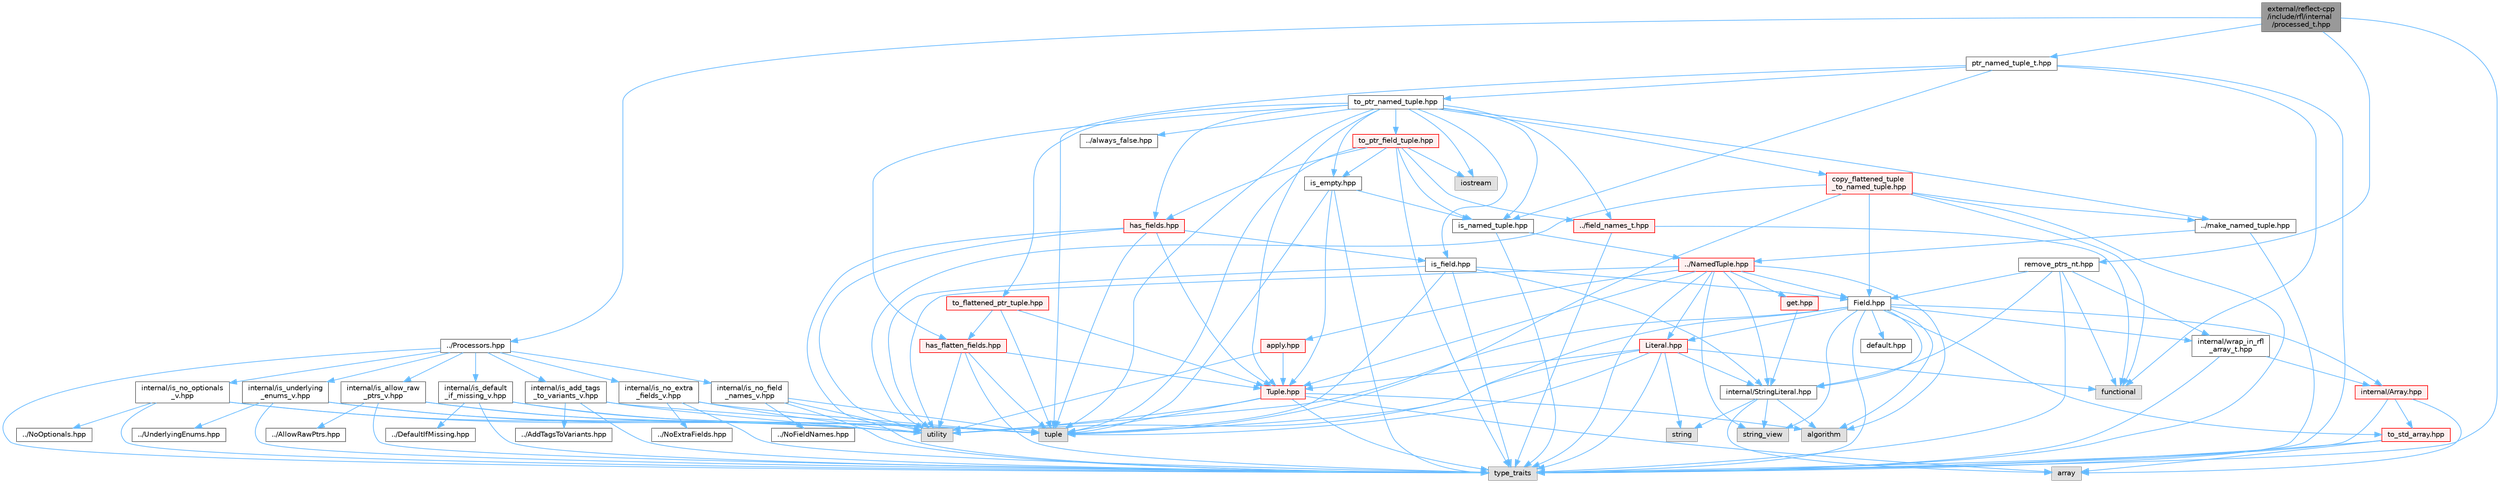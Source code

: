 digraph "external/reflect-cpp/include/rfl/internal/processed_t.hpp"
{
 // LATEX_PDF_SIZE
  bgcolor="transparent";
  edge [fontname=Helvetica,fontsize=10,labelfontname=Helvetica,labelfontsize=10];
  node [fontname=Helvetica,fontsize=10,shape=box,height=0.2,width=0.4];
  Node1 [id="Node000001",label="external/reflect-cpp\l/include/rfl/internal\l/processed_t.hpp",height=0.2,width=0.4,color="gray40", fillcolor="grey60", style="filled", fontcolor="black",tooltip=" "];
  Node1 -> Node2 [id="edge1_Node000001_Node000002",color="steelblue1",style="solid",tooltip=" "];
  Node2 [id="Node000002",label="type_traits",height=0.2,width=0.4,color="grey60", fillcolor="#E0E0E0", style="filled",tooltip=" "];
  Node1 -> Node3 [id="edge2_Node000001_Node000003",color="steelblue1",style="solid",tooltip=" "];
  Node3 [id="Node000003",label="../Processors.hpp",height=0.2,width=0.4,color="grey40", fillcolor="white", style="filled",URL="$_processors_8hpp.html",tooltip=" "];
  Node3 -> Node2 [id="edge3_Node000003_Node000002",color="steelblue1",style="solid",tooltip=" "];
  Node3 -> Node4 [id="edge4_Node000003_Node000004",color="steelblue1",style="solid",tooltip=" "];
  Node4 [id="Node000004",label="internal/is_add_tags\l_to_variants_v.hpp",height=0.2,width=0.4,color="grey40", fillcolor="white", style="filled",URL="$is__add__tags__to__variants__v_8hpp.html",tooltip=" "];
  Node4 -> Node5 [id="edge5_Node000004_Node000005",color="steelblue1",style="solid",tooltip=" "];
  Node5 [id="Node000005",label="tuple",height=0.2,width=0.4,color="grey60", fillcolor="#E0E0E0", style="filled",tooltip=" "];
  Node4 -> Node2 [id="edge6_Node000004_Node000002",color="steelblue1",style="solid",tooltip=" "];
  Node4 -> Node6 [id="edge7_Node000004_Node000006",color="steelblue1",style="solid",tooltip=" "];
  Node6 [id="Node000006",label="utility",height=0.2,width=0.4,color="grey60", fillcolor="#E0E0E0", style="filled",tooltip=" "];
  Node4 -> Node7 [id="edge8_Node000004_Node000007",color="steelblue1",style="solid",tooltip=" "];
  Node7 [id="Node000007",label="../AddTagsToVariants.hpp",height=0.2,width=0.4,color="grey40", fillcolor="white", style="filled",URL="$_add_tags_to_variants_8hpp.html",tooltip=" "];
  Node3 -> Node8 [id="edge9_Node000003_Node000008",color="steelblue1",style="solid",tooltip=" "];
  Node8 [id="Node000008",label="internal/is_allow_raw\l_ptrs_v.hpp",height=0.2,width=0.4,color="grey40", fillcolor="white", style="filled",URL="$is__allow__raw__ptrs__v_8hpp.html",tooltip=" "];
  Node8 -> Node5 [id="edge10_Node000008_Node000005",color="steelblue1",style="solid",tooltip=" "];
  Node8 -> Node2 [id="edge11_Node000008_Node000002",color="steelblue1",style="solid",tooltip=" "];
  Node8 -> Node6 [id="edge12_Node000008_Node000006",color="steelblue1",style="solid",tooltip=" "];
  Node8 -> Node9 [id="edge13_Node000008_Node000009",color="steelblue1",style="solid",tooltip=" "];
  Node9 [id="Node000009",label="../AllowRawPtrs.hpp",height=0.2,width=0.4,color="grey40", fillcolor="white", style="filled",URL="$_allow_raw_ptrs_8hpp.html",tooltip=" "];
  Node3 -> Node10 [id="edge14_Node000003_Node000010",color="steelblue1",style="solid",tooltip=" "];
  Node10 [id="Node000010",label="internal/is_default\l_if_missing_v.hpp",height=0.2,width=0.4,color="grey40", fillcolor="white", style="filled",URL="$is__default__if__missing__v_8hpp.html",tooltip=" "];
  Node10 -> Node5 [id="edge15_Node000010_Node000005",color="steelblue1",style="solid",tooltip=" "];
  Node10 -> Node2 [id="edge16_Node000010_Node000002",color="steelblue1",style="solid",tooltip=" "];
  Node10 -> Node6 [id="edge17_Node000010_Node000006",color="steelblue1",style="solid",tooltip=" "];
  Node10 -> Node11 [id="edge18_Node000010_Node000011",color="steelblue1",style="solid",tooltip=" "];
  Node11 [id="Node000011",label="../DefaultIfMissing.hpp",height=0.2,width=0.4,color="grey40", fillcolor="white", style="filled",URL="$_default_if_missing_8hpp.html",tooltip=" "];
  Node3 -> Node12 [id="edge19_Node000003_Node000012",color="steelblue1",style="solid",tooltip=" "];
  Node12 [id="Node000012",label="internal/is_no_extra\l_fields_v.hpp",height=0.2,width=0.4,color="grey40", fillcolor="white", style="filled",URL="$is__no__extra__fields__v_8hpp.html",tooltip=" "];
  Node12 -> Node5 [id="edge20_Node000012_Node000005",color="steelblue1",style="solid",tooltip=" "];
  Node12 -> Node2 [id="edge21_Node000012_Node000002",color="steelblue1",style="solid",tooltip=" "];
  Node12 -> Node6 [id="edge22_Node000012_Node000006",color="steelblue1",style="solid",tooltip=" "];
  Node12 -> Node13 [id="edge23_Node000012_Node000013",color="steelblue1",style="solid",tooltip=" "];
  Node13 [id="Node000013",label="../NoExtraFields.hpp",height=0.2,width=0.4,color="grey40", fillcolor="white", style="filled",URL="$_no_extra_fields_8hpp.html",tooltip=" "];
  Node3 -> Node14 [id="edge24_Node000003_Node000014",color="steelblue1",style="solid",tooltip=" "];
  Node14 [id="Node000014",label="internal/is_no_field\l_names_v.hpp",height=0.2,width=0.4,color="grey40", fillcolor="white", style="filled",URL="$is__no__field__names__v_8hpp.html",tooltip=" "];
  Node14 -> Node5 [id="edge25_Node000014_Node000005",color="steelblue1",style="solid",tooltip=" "];
  Node14 -> Node2 [id="edge26_Node000014_Node000002",color="steelblue1",style="solid",tooltip=" "];
  Node14 -> Node6 [id="edge27_Node000014_Node000006",color="steelblue1",style="solid",tooltip=" "];
  Node14 -> Node15 [id="edge28_Node000014_Node000015",color="steelblue1",style="solid",tooltip=" "];
  Node15 [id="Node000015",label="../NoFieldNames.hpp",height=0.2,width=0.4,color="grey40", fillcolor="white", style="filled",URL="$_no_field_names_8hpp.html",tooltip=" "];
  Node3 -> Node16 [id="edge29_Node000003_Node000016",color="steelblue1",style="solid",tooltip=" "];
  Node16 [id="Node000016",label="internal/is_no_optionals\l_v.hpp",height=0.2,width=0.4,color="grey40", fillcolor="white", style="filled",URL="$is__no__optionals__v_8hpp.html",tooltip=" "];
  Node16 -> Node5 [id="edge30_Node000016_Node000005",color="steelblue1",style="solid",tooltip=" "];
  Node16 -> Node2 [id="edge31_Node000016_Node000002",color="steelblue1",style="solid",tooltip=" "];
  Node16 -> Node6 [id="edge32_Node000016_Node000006",color="steelblue1",style="solid",tooltip=" "];
  Node16 -> Node17 [id="edge33_Node000016_Node000017",color="steelblue1",style="solid",tooltip=" "];
  Node17 [id="Node000017",label="../NoOptionals.hpp",height=0.2,width=0.4,color="grey40", fillcolor="white", style="filled",URL="$_no_optionals_8hpp.html",tooltip=" "];
  Node3 -> Node18 [id="edge34_Node000003_Node000018",color="steelblue1",style="solid",tooltip=" "];
  Node18 [id="Node000018",label="internal/is_underlying\l_enums_v.hpp",height=0.2,width=0.4,color="grey40", fillcolor="white", style="filled",URL="$is__underlying__enums__v_8hpp.html",tooltip=" "];
  Node18 -> Node5 [id="edge35_Node000018_Node000005",color="steelblue1",style="solid",tooltip=" "];
  Node18 -> Node2 [id="edge36_Node000018_Node000002",color="steelblue1",style="solid",tooltip=" "];
  Node18 -> Node6 [id="edge37_Node000018_Node000006",color="steelblue1",style="solid",tooltip=" "];
  Node18 -> Node19 [id="edge38_Node000018_Node000019",color="steelblue1",style="solid",tooltip=" "];
  Node19 [id="Node000019",label="../UnderlyingEnums.hpp",height=0.2,width=0.4,color="grey40", fillcolor="white", style="filled",URL="$_underlying_enums_8hpp.html",tooltip=" "];
  Node1 -> Node20 [id="edge39_Node000001_Node000020",color="steelblue1",style="solid",tooltip=" "];
  Node20 [id="Node000020",label="ptr_named_tuple_t.hpp",height=0.2,width=0.4,color="grey40", fillcolor="white", style="filled",URL="$ptr__named__tuple__t_8hpp.html",tooltip=" "];
  Node20 -> Node21 [id="edge40_Node000020_Node000021",color="steelblue1",style="solid",tooltip=" "];
  Node21 [id="Node000021",label="functional",height=0.2,width=0.4,color="grey60", fillcolor="#E0E0E0", style="filled",tooltip=" "];
  Node20 -> Node5 [id="edge41_Node000020_Node000005",color="steelblue1",style="solid",tooltip=" "];
  Node20 -> Node2 [id="edge42_Node000020_Node000002",color="steelblue1",style="solid",tooltip=" "];
  Node20 -> Node22 [id="edge43_Node000020_Node000022",color="steelblue1",style="solid",tooltip=" "];
  Node22 [id="Node000022",label="is_named_tuple.hpp",height=0.2,width=0.4,color="grey40", fillcolor="white", style="filled",URL="$is__named__tuple_8hpp.html",tooltip=" "];
  Node22 -> Node2 [id="edge44_Node000022_Node000002",color="steelblue1",style="solid",tooltip=" "];
  Node22 -> Node23 [id="edge45_Node000022_Node000023",color="steelblue1",style="solid",tooltip=" "];
  Node23 [id="Node000023",label="../NamedTuple.hpp",height=0.2,width=0.4,color="red", fillcolor="#FFF0F0", style="filled",URL="$_named_tuple_8hpp.html",tooltip=" "];
  Node23 -> Node24 [id="edge46_Node000023_Node000024",color="steelblue1",style="solid",tooltip=" "];
  Node24 [id="Node000024",label="algorithm",height=0.2,width=0.4,color="grey60", fillcolor="#E0E0E0", style="filled",tooltip=" "];
  Node23 -> Node25 [id="edge47_Node000023_Node000025",color="steelblue1",style="solid",tooltip=" "];
  Node25 [id="Node000025",label="string_view",height=0.2,width=0.4,color="grey60", fillcolor="#E0E0E0", style="filled",tooltip=" "];
  Node23 -> Node2 [id="edge48_Node000023_Node000002",color="steelblue1",style="solid",tooltip=" "];
  Node23 -> Node6 [id="edge49_Node000023_Node000006",color="steelblue1",style="solid",tooltip=" "];
  Node23 -> Node26 [id="edge50_Node000023_Node000026",color="steelblue1",style="solid",tooltip=" "];
  Node26 [id="Node000026",label="Field.hpp",height=0.2,width=0.4,color="grey40", fillcolor="white", style="filled",URL="$_field_8hpp.html",tooltip=" "];
  Node26 -> Node24 [id="edge51_Node000026_Node000024",color="steelblue1",style="solid",tooltip=" "];
  Node26 -> Node25 [id="edge52_Node000026_Node000025",color="steelblue1",style="solid",tooltip=" "];
  Node26 -> Node5 [id="edge53_Node000026_Node000005",color="steelblue1",style="solid",tooltip=" "];
  Node26 -> Node2 [id="edge54_Node000026_Node000002",color="steelblue1",style="solid",tooltip=" "];
  Node26 -> Node6 [id="edge55_Node000026_Node000006",color="steelblue1",style="solid",tooltip=" "];
  Node26 -> Node27 [id="edge56_Node000026_Node000027",color="steelblue1",style="solid",tooltip=" "];
  Node27 [id="Node000027",label="Literal.hpp",height=0.2,width=0.4,color="red", fillcolor="#FFF0F0", style="filled",URL="$_literal_8hpp.html",tooltip=" "];
  Node27 -> Node21 [id="edge57_Node000027_Node000021",color="steelblue1",style="solid",tooltip=" "];
  Node27 -> Node30 [id="edge58_Node000027_Node000030",color="steelblue1",style="solid",tooltip=" "];
  Node30 [id="Node000030",label="string",height=0.2,width=0.4,color="grey60", fillcolor="#E0E0E0", style="filled",tooltip=" "];
  Node27 -> Node5 [id="edge59_Node000027_Node000005",color="steelblue1",style="solid",tooltip=" "];
  Node27 -> Node2 [id="edge60_Node000027_Node000002",color="steelblue1",style="solid",tooltip=" "];
  Node27 -> Node6 [id="edge61_Node000027_Node000006",color="steelblue1",style="solid",tooltip=" "];
  Node27 -> Node38 [id="edge62_Node000027_Node000038",color="steelblue1",style="solid",tooltip=" "];
  Node38 [id="Node000038",label="Tuple.hpp",height=0.2,width=0.4,color="red", fillcolor="#FFF0F0", style="filled",URL="$_tuple_8hpp.html",tooltip=" "];
  Node38 -> Node24 [id="edge63_Node000038_Node000024",color="steelblue1",style="solid",tooltip=" "];
  Node38 -> Node33 [id="edge64_Node000038_Node000033",color="steelblue1",style="solid",tooltip=" "];
  Node33 [id="Node000033",label="array",height=0.2,width=0.4,color="grey60", fillcolor="#E0E0E0", style="filled",tooltip=" "];
  Node38 -> Node5 [id="edge65_Node000038_Node000005",color="steelblue1",style="solid",tooltip=" "];
  Node38 -> Node2 [id="edge66_Node000038_Node000002",color="steelblue1",style="solid",tooltip=" "];
  Node38 -> Node6 [id="edge67_Node000038_Node000006",color="steelblue1",style="solid",tooltip=" "];
  Node27 -> Node46 [id="edge68_Node000027_Node000046",color="steelblue1",style="solid",tooltip=" "];
  Node46 [id="Node000046",label="internal/StringLiteral.hpp",height=0.2,width=0.4,color="grey40", fillcolor="white", style="filled",URL="$_string_literal_8hpp.html",tooltip=" "];
  Node46 -> Node24 [id="edge69_Node000046_Node000024",color="steelblue1",style="solid",tooltip=" "];
  Node46 -> Node33 [id="edge70_Node000046_Node000033",color="steelblue1",style="solid",tooltip=" "];
  Node46 -> Node30 [id="edge71_Node000046_Node000030",color="steelblue1",style="solid",tooltip=" "];
  Node46 -> Node25 [id="edge72_Node000046_Node000025",color="steelblue1",style="solid",tooltip=" "];
  Node26 -> Node48 [id="edge73_Node000026_Node000048",color="steelblue1",style="solid",tooltip=" "];
  Node48 [id="Node000048",label="default.hpp",height=0.2,width=0.4,color="grey40", fillcolor="white", style="filled",URL="$default_8hpp.html",tooltip=" "];
  Node26 -> Node49 [id="edge74_Node000026_Node000049",color="steelblue1",style="solid",tooltip=" "];
  Node49 [id="Node000049",label="internal/Array.hpp",height=0.2,width=0.4,color="red", fillcolor="#FFF0F0", style="filled",URL="$_array_8hpp.html",tooltip=" "];
  Node49 -> Node33 [id="edge75_Node000049_Node000033",color="steelblue1",style="solid",tooltip=" "];
  Node49 -> Node2 [id="edge76_Node000049_Node000002",color="steelblue1",style="solid",tooltip=" "];
  Node49 -> Node51 [id="edge77_Node000049_Node000051",color="steelblue1",style="solid",tooltip=" "];
  Node51 [id="Node000051",label="to_std_array.hpp",height=0.2,width=0.4,color="red", fillcolor="#FFF0F0", style="filled",URL="$to__std__array_8hpp.html",tooltip=" "];
  Node51 -> Node33 [id="edge78_Node000051_Node000033",color="steelblue1",style="solid",tooltip=" "];
  Node51 -> Node2 [id="edge79_Node000051_Node000002",color="steelblue1",style="solid",tooltip=" "];
  Node26 -> Node46 [id="edge80_Node000026_Node000046",color="steelblue1",style="solid",tooltip=" "];
  Node26 -> Node51 [id="edge81_Node000026_Node000051",color="steelblue1",style="solid",tooltip=" "];
  Node26 -> Node52 [id="edge82_Node000026_Node000052",color="steelblue1",style="solid",tooltip=" "];
  Node52 [id="Node000052",label="internal/wrap_in_rfl\l_array_t.hpp",height=0.2,width=0.4,color="grey40", fillcolor="white", style="filled",URL="$wrap__in__rfl__array__t_8hpp.html",tooltip=" "];
  Node52 -> Node2 [id="edge83_Node000052_Node000002",color="steelblue1",style="solid",tooltip=" "];
  Node52 -> Node49 [id="edge84_Node000052_Node000049",color="steelblue1",style="solid",tooltip=" "];
  Node23 -> Node27 [id="edge85_Node000023_Node000027",color="steelblue1",style="solid",tooltip=" "];
  Node23 -> Node38 [id="edge86_Node000023_Node000038",color="steelblue1",style="solid",tooltip=" "];
  Node23 -> Node53 [id="edge87_Node000023_Node000053",color="steelblue1",style="solid",tooltip=" "];
  Node53 [id="Node000053",label="apply.hpp",height=0.2,width=0.4,color="red", fillcolor="#FFF0F0", style="filled",URL="$apply_8hpp.html",tooltip=" "];
  Node53 -> Node6 [id="edge88_Node000053_Node000006",color="steelblue1",style="solid",tooltip=" "];
  Node53 -> Node38 [id="edge89_Node000053_Node000038",color="steelblue1",style="solid",tooltip=" "];
  Node23 -> Node55 [id="edge90_Node000023_Node000055",color="steelblue1",style="solid",tooltip=" "];
  Node55 [id="Node000055",label="get.hpp",height=0.2,width=0.4,color="red", fillcolor="#FFF0F0", style="filled",URL="$get_8hpp.html",tooltip=" "];
  Node55 -> Node46 [id="edge91_Node000055_Node000046",color="steelblue1",style="solid",tooltip=" "];
  Node23 -> Node46 [id="edge92_Node000023_Node000046",color="steelblue1",style="solid",tooltip=" "];
  Node20 -> Node66 [id="edge93_Node000020_Node000066",color="steelblue1",style="solid",tooltip=" "];
  Node66 [id="Node000066",label="to_ptr_named_tuple.hpp",height=0.2,width=0.4,color="grey40", fillcolor="white", style="filled",URL="$to__ptr__named__tuple_8hpp.html",tooltip=" "];
  Node66 -> Node34 [id="edge94_Node000066_Node000034",color="steelblue1",style="solid",tooltip=" "];
  Node34 [id="Node000034",label="iostream",height=0.2,width=0.4,color="grey60", fillcolor="#E0E0E0", style="filled",tooltip=" "];
  Node66 -> Node5 [id="edge95_Node000066_Node000005",color="steelblue1",style="solid",tooltip=" "];
  Node66 -> Node38 [id="edge96_Node000066_Node000038",color="steelblue1",style="solid",tooltip=" "];
  Node66 -> Node67 [id="edge97_Node000066_Node000067",color="steelblue1",style="solid",tooltip=" "];
  Node67 [id="Node000067",label="../always_false.hpp",height=0.2,width=0.4,color="grey40", fillcolor="white", style="filled",URL="$always__false_8hpp.html",tooltip=" "];
  Node66 -> Node68 [id="edge98_Node000066_Node000068",color="steelblue1",style="solid",tooltip=" "];
  Node68 [id="Node000068",label="../field_names_t.hpp",height=0.2,width=0.4,color="red", fillcolor="#FFF0F0", style="filled",URL="$field__names__t_8hpp.html",tooltip=" "];
  Node68 -> Node21 [id="edge99_Node000068_Node000021",color="steelblue1",style="solid",tooltip=" "];
  Node68 -> Node2 [id="edge100_Node000068_Node000002",color="steelblue1",style="solid",tooltip=" "];
  Node66 -> Node77 [id="edge101_Node000066_Node000077",color="steelblue1",style="solid",tooltip=" "];
  Node77 [id="Node000077",label="../make_named_tuple.hpp",height=0.2,width=0.4,color="grey40", fillcolor="white", style="filled",URL="$make__named__tuple_8hpp.html",tooltip=" "];
  Node77 -> Node2 [id="edge102_Node000077_Node000002",color="steelblue1",style="solid",tooltip=" "];
  Node77 -> Node23 [id="edge103_Node000077_Node000023",color="steelblue1",style="solid",tooltip=" "];
  Node66 -> Node78 [id="edge104_Node000066_Node000078",color="steelblue1",style="solid",tooltip=" "];
  Node78 [id="Node000078",label="copy_flattened_tuple\l_to_named_tuple.hpp",height=0.2,width=0.4,color="red", fillcolor="#FFF0F0", style="filled",URL="$copy__flattened__tuple__to__named__tuple_8hpp.html",tooltip=" "];
  Node78 -> Node21 [id="edge105_Node000078_Node000021",color="steelblue1",style="solid",tooltip=" "];
  Node78 -> Node5 [id="edge106_Node000078_Node000005",color="steelblue1",style="solid",tooltip=" "];
  Node78 -> Node2 [id="edge107_Node000078_Node000002",color="steelblue1",style="solid",tooltip=" "];
  Node78 -> Node6 [id="edge108_Node000078_Node000006",color="steelblue1",style="solid",tooltip=" "];
  Node78 -> Node26 [id="edge109_Node000078_Node000026",color="steelblue1",style="solid",tooltip=" "];
  Node78 -> Node77 [id="edge110_Node000078_Node000077",color="steelblue1",style="solid",tooltip=" "];
  Node66 -> Node80 [id="edge111_Node000066_Node000080",color="steelblue1",style="solid",tooltip=" "];
  Node80 [id="Node000080",label="has_fields.hpp",height=0.2,width=0.4,color="red", fillcolor="#FFF0F0", style="filled",URL="$has__fields_8hpp.html",tooltip=" "];
  Node80 -> Node5 [id="edge112_Node000080_Node000005",color="steelblue1",style="solid",tooltip=" "];
  Node80 -> Node2 [id="edge113_Node000080_Node000002",color="steelblue1",style="solid",tooltip=" "];
  Node80 -> Node6 [id="edge114_Node000080_Node000006",color="steelblue1",style="solid",tooltip=" "];
  Node80 -> Node38 [id="edge115_Node000080_Node000038",color="steelblue1",style="solid",tooltip=" "];
  Node80 -> Node82 [id="edge116_Node000080_Node000082",color="steelblue1",style="solid",tooltip=" "];
  Node82 [id="Node000082",label="is_field.hpp",height=0.2,width=0.4,color="grey40", fillcolor="white", style="filled",URL="$is__field_8hpp.html",tooltip=" "];
  Node82 -> Node5 [id="edge117_Node000082_Node000005",color="steelblue1",style="solid",tooltip=" "];
  Node82 -> Node2 [id="edge118_Node000082_Node000002",color="steelblue1",style="solid",tooltip=" "];
  Node82 -> Node6 [id="edge119_Node000082_Node000006",color="steelblue1",style="solid",tooltip=" "];
  Node82 -> Node26 [id="edge120_Node000082_Node000026",color="steelblue1",style="solid",tooltip=" "];
  Node82 -> Node46 [id="edge121_Node000082_Node000046",color="steelblue1",style="solid",tooltip=" "];
  Node66 -> Node87 [id="edge122_Node000066_Node000087",color="steelblue1",style="solid",tooltip=" "];
  Node87 [id="Node000087",label="has_flatten_fields.hpp",height=0.2,width=0.4,color="red", fillcolor="#FFF0F0", style="filled",URL="$has__flatten__fields_8hpp.html",tooltip=" "];
  Node87 -> Node5 [id="edge123_Node000087_Node000005",color="steelblue1",style="solid",tooltip=" "];
  Node87 -> Node2 [id="edge124_Node000087_Node000002",color="steelblue1",style="solid",tooltip=" "];
  Node87 -> Node6 [id="edge125_Node000087_Node000006",color="steelblue1",style="solid",tooltip=" "];
  Node87 -> Node38 [id="edge126_Node000087_Node000038",color="steelblue1",style="solid",tooltip=" "];
  Node66 -> Node88 [id="edge127_Node000066_Node000088",color="steelblue1",style="solid",tooltip=" "];
  Node88 [id="Node000088",label="is_empty.hpp",height=0.2,width=0.4,color="grey40", fillcolor="white", style="filled",URL="$internal_2is__empty_8hpp.html",tooltip=" "];
  Node88 -> Node5 [id="edge128_Node000088_Node000005",color="steelblue1",style="solid",tooltip=" "];
  Node88 -> Node2 [id="edge129_Node000088_Node000002",color="steelblue1",style="solid",tooltip=" "];
  Node88 -> Node38 [id="edge130_Node000088_Node000038",color="steelblue1",style="solid",tooltip=" "];
  Node88 -> Node22 [id="edge131_Node000088_Node000022",color="steelblue1",style="solid",tooltip=" "];
  Node66 -> Node82 [id="edge132_Node000066_Node000082",color="steelblue1",style="solid",tooltip=" "];
  Node66 -> Node22 [id="edge133_Node000066_Node000022",color="steelblue1",style="solid",tooltip=" "];
  Node66 -> Node89 [id="edge134_Node000066_Node000089",color="steelblue1",style="solid",tooltip=" "];
  Node89 [id="Node000089",label="to_flattened_ptr_tuple.hpp",height=0.2,width=0.4,color="red", fillcolor="#FFF0F0", style="filled",URL="$to__flattened__ptr__tuple_8hpp.html",tooltip=" "];
  Node89 -> Node5 [id="edge135_Node000089_Node000005",color="steelblue1",style="solid",tooltip=" "];
  Node89 -> Node38 [id="edge136_Node000089_Node000038",color="steelblue1",style="solid",tooltip=" "];
  Node89 -> Node87 [id="edge137_Node000089_Node000087",color="steelblue1",style="solid",tooltip=" "];
  Node66 -> Node90 [id="edge138_Node000066_Node000090",color="steelblue1",style="solid",tooltip=" "];
  Node90 [id="Node000090",label="to_ptr_field_tuple.hpp",height=0.2,width=0.4,color="red", fillcolor="#FFF0F0", style="filled",URL="$to__ptr__field__tuple_8hpp.html",tooltip=" "];
  Node90 -> Node34 [id="edge139_Node000090_Node000034",color="steelblue1",style="solid",tooltip=" "];
  Node90 -> Node5 [id="edge140_Node000090_Node000005",color="steelblue1",style="solid",tooltip=" "];
  Node90 -> Node2 [id="edge141_Node000090_Node000002",color="steelblue1",style="solid",tooltip=" "];
  Node90 -> Node68 [id="edge142_Node000090_Node000068",color="steelblue1",style="solid",tooltip=" "];
  Node90 -> Node80 [id="edge143_Node000090_Node000080",color="steelblue1",style="solid",tooltip=" "];
  Node90 -> Node88 [id="edge144_Node000090_Node000088",color="steelblue1",style="solid",tooltip=" "];
  Node90 -> Node22 [id="edge145_Node000090_Node000022",color="steelblue1",style="solid",tooltip=" "];
  Node1 -> Node95 [id="edge146_Node000001_Node000095",color="steelblue1",style="solid",tooltip=" "];
  Node95 [id="Node000095",label="remove_ptrs_nt.hpp",height=0.2,width=0.4,color="grey40", fillcolor="white", style="filled",URL="$remove__ptrs__nt_8hpp.html",tooltip=" "];
  Node95 -> Node21 [id="edge147_Node000095_Node000021",color="steelblue1",style="solid",tooltip=" "];
  Node95 -> Node2 [id="edge148_Node000095_Node000002",color="steelblue1",style="solid",tooltip=" "];
  Node95 -> Node26 [id="edge149_Node000095_Node000026",color="steelblue1",style="solid",tooltip=" "];
  Node95 -> Node46 [id="edge150_Node000095_Node000046",color="steelblue1",style="solid",tooltip=" "];
  Node95 -> Node52 [id="edge151_Node000095_Node000052",color="steelblue1",style="solid",tooltip=" "];
}
